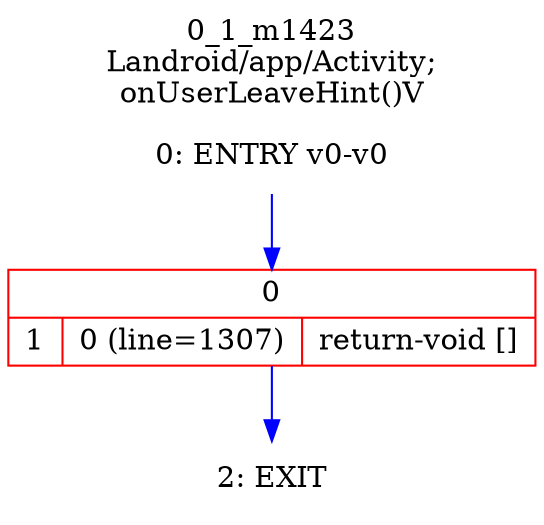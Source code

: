 digraph G {
rankdir=UD;
labelloc=t;
label="0_1_m1423\nLandroid/app/Activity;
onUserLeaveHint()V";
0[label="0: ENTRY v0-v0",shape=plaintext];
1[label="{0|{1|0 (line=1307)|return-void []\l}}",shape=record, color=red];
2[label="2: EXIT",shape=plaintext];
0->1 [color=blue, fontcolor=blue,weight=100, taillabel=""];
1->2 [color=blue, fontcolor=blue,weight=100, taillabel=""];
}
